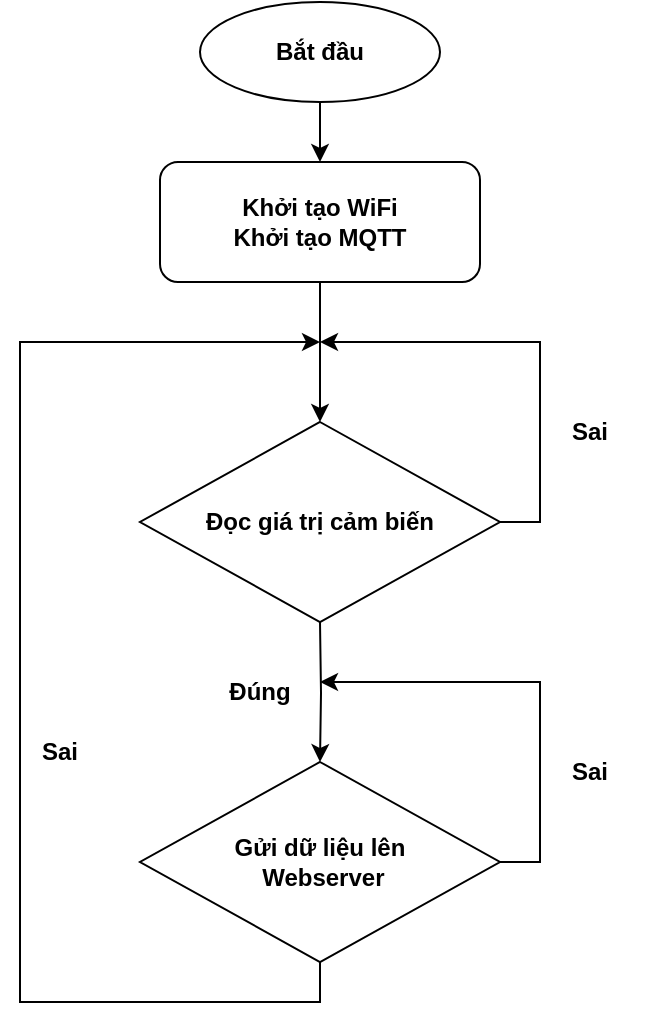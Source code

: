 <mxfile version="18.0.7" type="device"><diagram id="12dAE45PzqvRH9dyjK3I" name="Page-1"><mxGraphModel dx="1128" dy="630" grid="1" gridSize="10" guides="1" tooltips="1" connect="1" arrows="1" fold="1" page="1" pageScale="1" pageWidth="850" pageHeight="1100" math="0" shadow="0"><root><mxCell id="0"/><mxCell id="1" parent="0"/><mxCell id="-Phc89BCnqamWrfpkmdS-3" style="edgeStyle=orthogonalEdgeStyle;rounded=0;orthogonalLoop=1;jettySize=auto;html=1;fontStyle=1" edge="1" parent="1" source="-Phc89BCnqamWrfpkmdS-1"><mxGeometry relative="1" as="geometry"><mxPoint x="320" y="130" as="targetPoint"/></mxGeometry></mxCell><mxCell id="-Phc89BCnqamWrfpkmdS-1" value="Bắt đầu" style="ellipse;whiteSpace=wrap;html=1;fontStyle=1" vertex="1" parent="1"><mxGeometry x="260" y="50" width="120" height="50" as="geometry"/></mxCell><mxCell id="-Phc89BCnqamWrfpkmdS-6" style="edgeStyle=orthogonalEdgeStyle;rounded=0;orthogonalLoop=1;jettySize=auto;html=1;fontStyle=1" edge="1" parent="1" source="-Phc89BCnqamWrfpkmdS-2"><mxGeometry relative="1" as="geometry"><mxPoint x="320" y="260" as="targetPoint"/></mxGeometry></mxCell><mxCell id="-Phc89BCnqamWrfpkmdS-2" value="Khởi tạo WiFi&lt;br&gt;Khởi tạo MQTT" style="rounded=1;whiteSpace=wrap;html=1;align=center;fontStyle=1" vertex="1" parent="1"><mxGeometry x="240" y="130" width="160" height="60" as="geometry"/></mxCell><mxCell id="-Phc89BCnqamWrfpkmdS-11" style="edgeStyle=orthogonalEdgeStyle;rounded=0;orthogonalLoop=1;jettySize=auto;html=1;fontStyle=1" edge="1" parent="1" source="-Phc89BCnqamWrfpkmdS-7"><mxGeometry relative="1" as="geometry"><mxPoint x="320" y="220" as="targetPoint"/><Array as="points"><mxPoint x="320" y="550"/><mxPoint x="170" y="550"/><mxPoint x="170" y="220"/><mxPoint x="300" y="220"/></Array></mxGeometry></mxCell><mxCell id="-Phc89BCnqamWrfpkmdS-12" style="edgeStyle=orthogonalEdgeStyle;rounded=0;orthogonalLoop=1;jettySize=auto;html=1;fontStyle=1" edge="1" parent="1" source="-Phc89BCnqamWrfpkmdS-7"><mxGeometry relative="1" as="geometry"><mxPoint x="320" y="390" as="targetPoint"/><Array as="points"><mxPoint x="430" y="480"/><mxPoint x="430" y="390"/><mxPoint x="320" y="390"/></Array></mxGeometry></mxCell><mxCell id="-Phc89BCnqamWrfpkmdS-7" value="Gửi dữ liệu lên&lt;br&gt;&amp;nbsp;Webserver" style="rhombus;whiteSpace=wrap;html=1;fontStyle=1" vertex="1" parent="1"><mxGeometry x="230" y="430" width="180" height="100" as="geometry"/></mxCell><mxCell id="-Phc89BCnqamWrfpkmdS-9" style="edgeStyle=orthogonalEdgeStyle;rounded=0;orthogonalLoop=1;jettySize=auto;html=1;entryX=0.5;entryY=0;entryDx=0;entryDy=0;fontStyle=1" edge="1" parent="1" target="-Phc89BCnqamWrfpkmdS-7"><mxGeometry relative="1" as="geometry"><mxPoint x="320" y="360" as="sourcePoint"/></mxGeometry></mxCell><mxCell id="-Phc89BCnqamWrfpkmdS-13" style="edgeStyle=orthogonalEdgeStyle;rounded=0;orthogonalLoop=1;jettySize=auto;html=1;fontStyle=1" edge="1" parent="1" source="-Phc89BCnqamWrfpkmdS-10"><mxGeometry relative="1" as="geometry"><mxPoint x="320" y="220" as="targetPoint"/><Array as="points"><mxPoint x="430" y="310"/><mxPoint x="430" y="220"/></Array></mxGeometry></mxCell><mxCell id="-Phc89BCnqamWrfpkmdS-10" value="Đọc giá trị cảm biến" style="rhombus;whiteSpace=wrap;html=1;fontStyle=1" vertex="1" parent="1"><mxGeometry x="230" y="260" width="180" height="100" as="geometry"/></mxCell><mxCell id="-Phc89BCnqamWrfpkmdS-14" value="Đúng" style="text;html=1;strokeColor=none;fillColor=none;align=center;verticalAlign=middle;whiteSpace=wrap;rounded=0;fontStyle=1" vertex="1" parent="1"><mxGeometry x="260" y="380" width="60" height="30" as="geometry"/></mxCell><mxCell id="-Phc89BCnqamWrfpkmdS-15" value="Sai" style="text;html=1;strokeColor=none;fillColor=none;align=center;verticalAlign=middle;whiteSpace=wrap;rounded=0;fontStyle=1" vertex="1" parent="1"><mxGeometry x="160" y="410" width="60" height="30" as="geometry"/></mxCell><mxCell id="-Phc89BCnqamWrfpkmdS-16" value="Sai" style="text;html=1;strokeColor=none;fillColor=none;align=center;verticalAlign=middle;whiteSpace=wrap;rounded=0;fontStyle=1" vertex="1" parent="1"><mxGeometry x="425" y="420" width="60" height="30" as="geometry"/></mxCell><mxCell id="-Phc89BCnqamWrfpkmdS-17" value="Sai" style="text;html=1;strokeColor=none;fillColor=none;align=center;verticalAlign=middle;whiteSpace=wrap;rounded=0;fontStyle=1" vertex="1" parent="1"><mxGeometry x="425" y="250" width="60" height="30" as="geometry"/></mxCell></root></mxGraphModel></diagram></mxfile>